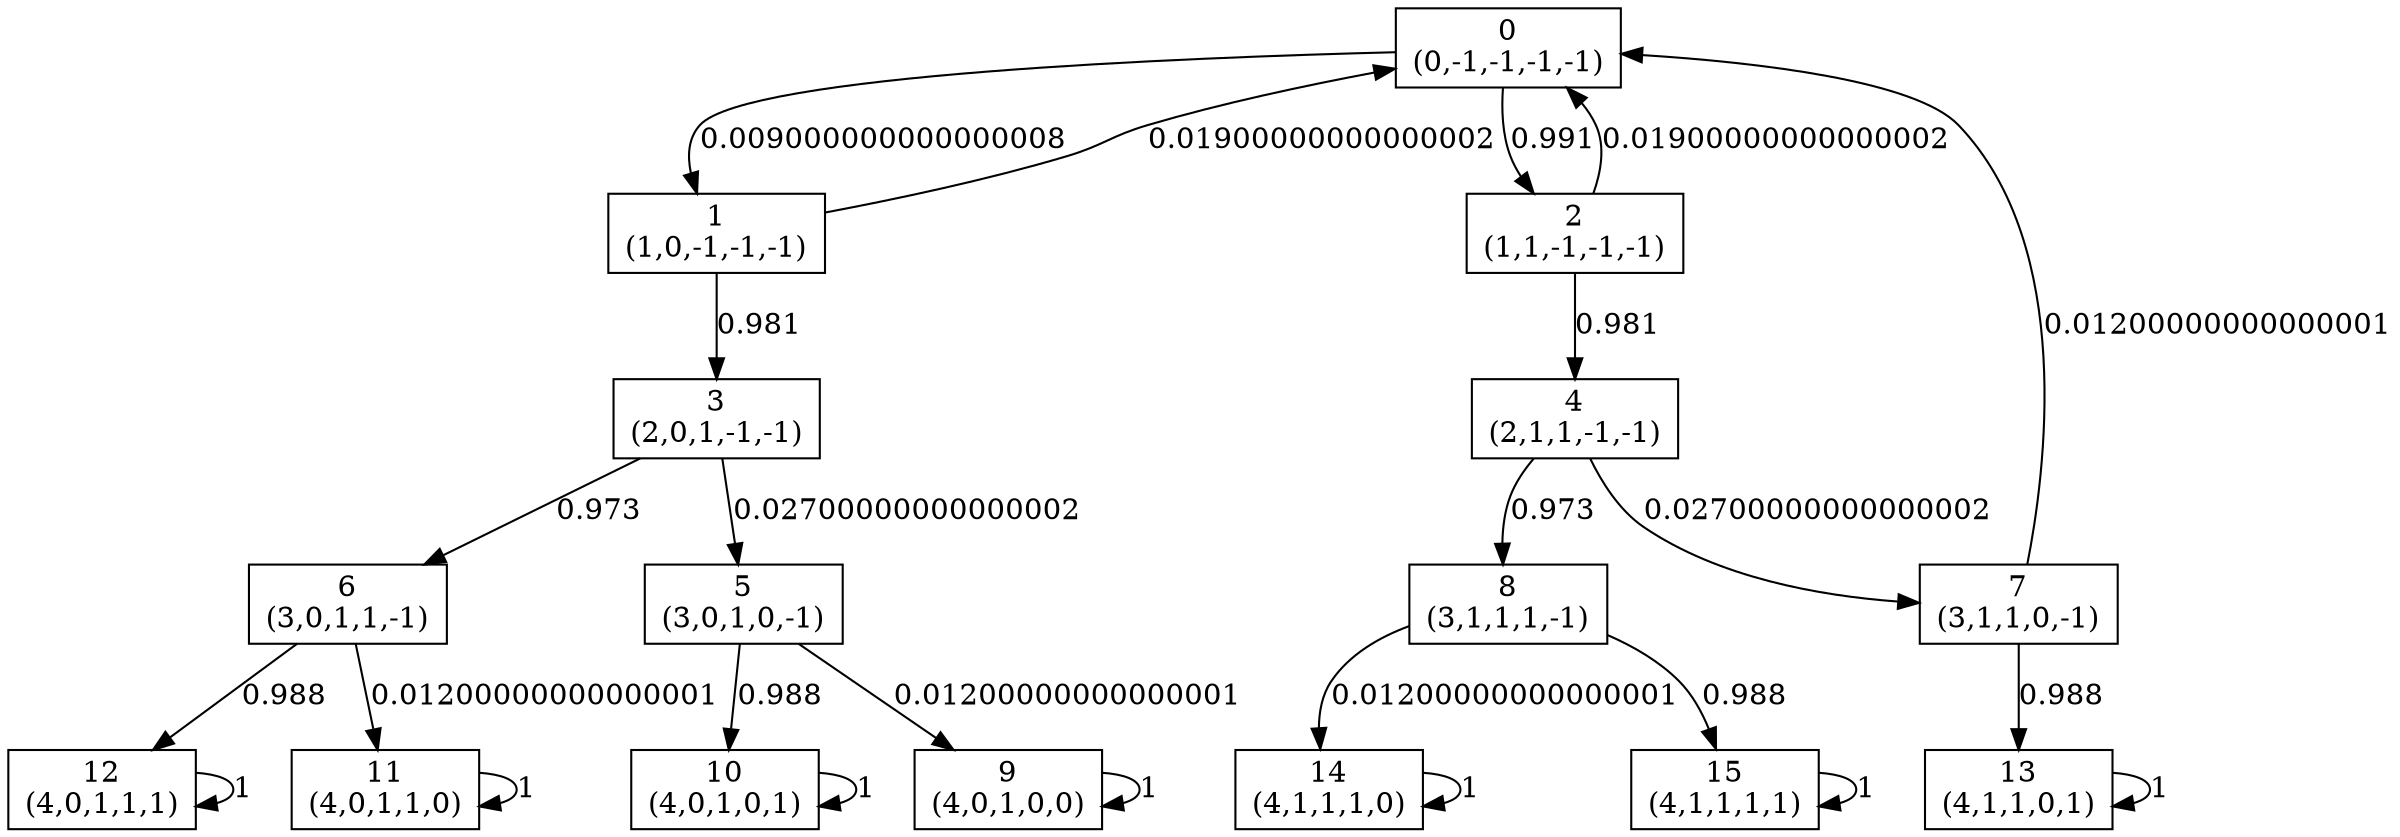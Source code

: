 digraph P {
node [shape=box];
0 -> 1 [ label="0.009000000000000008" ];
0 -> 2 [ label="0.991" ];
1 -> 0 [ label="0.01900000000000002" ];
1 -> 3 [ label="0.981" ];
2 -> 0 [ label="0.01900000000000002" ];
2 -> 4 [ label="0.981" ];
3 -> 5 [ label="0.02700000000000002" ];
3 -> 6 [ label="0.973" ];
4 -> 7 [ label="0.02700000000000002" ];
4 -> 8 [ label="0.973" ];
5 -> 9 [ label="0.01200000000000001" ];
5 -> 10 [ label="0.988" ];
6 -> 11 [ label="0.01200000000000001" ];
6 -> 12 [ label="0.988" ];
7 -> 0 [ label="0.01200000000000001" ];
7 -> 13 [ label="0.988" ];
8 -> 14 [ label="0.01200000000000001" ];
8 -> 15 [ label="0.988" ];
9 -> 9 [ label="1" ];
10 -> 10 [ label="1" ];
11 -> 11 [ label="1" ];
12 -> 12 [ label="1" ];
13 -> 13 [ label="1" ];
14 -> 14 [ label="1" ];
15 -> 15 [ label="1" ];
0 [label="0\n(0,-1,-1,-1,-1)"];
1 [label="1\n(1,0,-1,-1,-1)"];
2 [label="2\n(1,1,-1,-1,-1)"];
3 [label="3\n(2,0,1,-1,-1)"];
4 [label="4\n(2,1,1,-1,-1)"];
5 [label="5\n(3,0,1,0,-1)"];
6 [label="6\n(3,0,1,1,-1)"];
7 [label="7\n(3,1,1,0,-1)"];
8 [label="8\n(3,1,1,1,-1)"];
9 [label="9\n(4,0,1,0,0)"];
10 [label="10\n(4,0,1,0,1)"];
11 [label="11\n(4,0,1,1,0)"];
12 [label="12\n(4,0,1,1,1)"];
13 [label="13\n(4,1,1,0,1)"];
14 [label="14\n(4,1,1,1,0)"];
15 [label="15\n(4,1,1,1,1)"];
}
